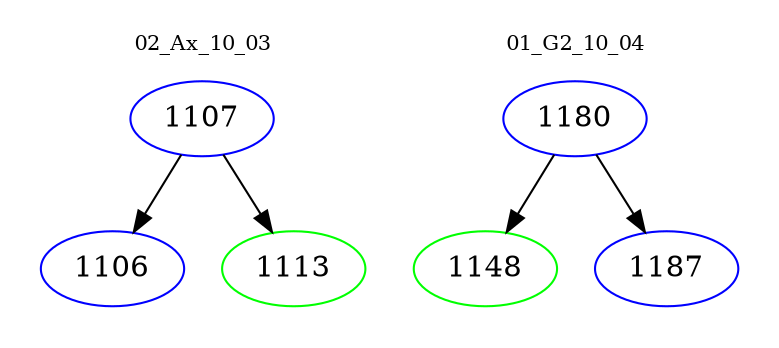 digraph{
subgraph cluster_0 {
color = white
label = "02_Ax_10_03";
fontsize=10;
T0_1107 [label="1107", color="blue"]
T0_1107 -> T0_1106 [color="black"]
T0_1106 [label="1106", color="blue"]
T0_1107 -> T0_1113 [color="black"]
T0_1113 [label="1113", color="green"]
}
subgraph cluster_1 {
color = white
label = "01_G2_10_04";
fontsize=10;
T1_1180 [label="1180", color="blue"]
T1_1180 -> T1_1148 [color="black"]
T1_1148 [label="1148", color="green"]
T1_1180 -> T1_1187 [color="black"]
T1_1187 [label="1187", color="blue"]
}
}
